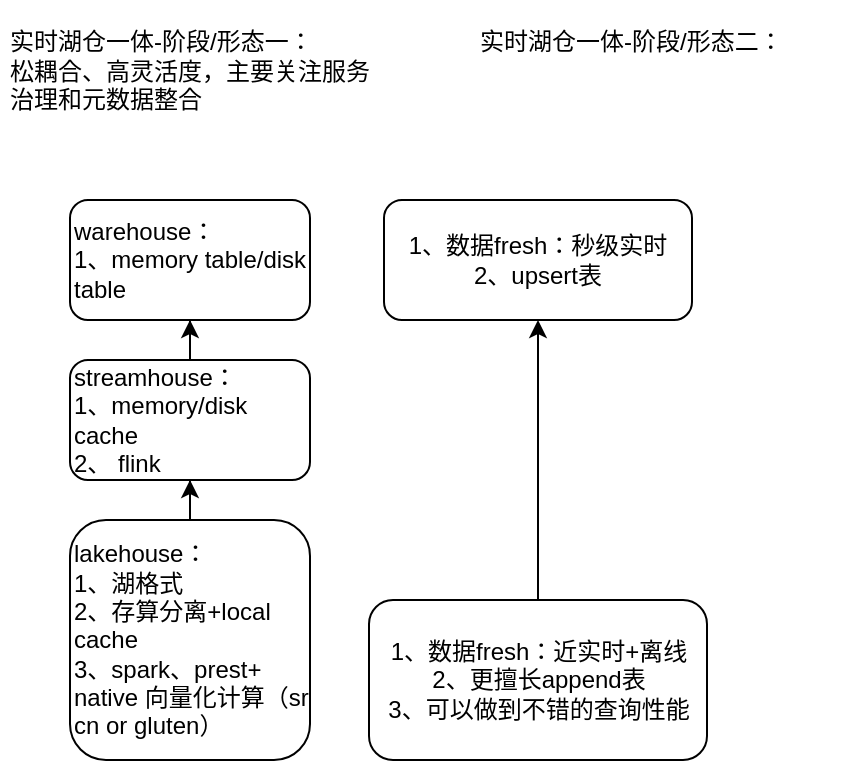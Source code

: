 <mxfile version="21.1.7" type="github">
  <diagram name="Page-1" id="tdsSamAIJly84Pqii09j">
    <mxGraphModel dx="772" dy="452" grid="1" gridSize="10" guides="1" tooltips="1" connect="1" arrows="1" fold="1" page="1" pageScale="1" pageWidth="827" pageHeight="1169" math="0" shadow="0">
      <root>
        <mxCell id="0" />
        <mxCell id="1" parent="0" />
        <mxCell id="t9ew9VlHhDujuSl9eibk-1" value="warehouse：&lt;br&gt;1、memory table/disk table" style="rounded=1;whiteSpace=wrap;html=1;align=left;" vertex="1" parent="1">
          <mxGeometry x="240" y="410" width="120" height="60" as="geometry" />
        </mxCell>
        <mxCell id="t9ew9VlHhDujuSl9eibk-11" style="edgeStyle=orthogonalEdgeStyle;rounded=0;orthogonalLoop=1;jettySize=auto;html=1;entryX=0.5;entryY=1;entryDx=0;entryDy=0;" edge="1" parent="1" source="t9ew9VlHhDujuSl9eibk-2" target="t9ew9VlHhDujuSl9eibk-7">
          <mxGeometry relative="1" as="geometry" />
        </mxCell>
        <mxCell id="t9ew9VlHhDujuSl9eibk-2" value="lakehouse：&lt;br&gt;1、湖格式&lt;br&gt;2、存算分离+local cache&lt;br&gt;3、spark、prest+ native 向量化计算（sr cn or gluten）" style="rounded=1;whiteSpace=wrap;html=1;align=left;" vertex="1" parent="1">
          <mxGeometry x="240" y="570" width="120" height="120" as="geometry" />
        </mxCell>
        <mxCell id="t9ew9VlHhDujuSl9eibk-3" value="&lt;br&gt;实时湖仓一体-阶段/形态一：&lt;br&gt;松耦合、高灵活度，主要关注服务治理和元数据整合" style="text;html=1;strokeColor=none;fillColor=none;spacing=5;spacingTop=-20;whiteSpace=wrap;overflow=hidden;rounded=0;" vertex="1" parent="1">
          <mxGeometry x="205" y="320" width="190" height="70" as="geometry" />
        </mxCell>
        <mxCell id="t9ew9VlHhDujuSl9eibk-6" value="&lt;br&gt;实时湖仓一体-阶段/形态二：&lt;br&gt;" style="text;html=1;strokeColor=none;fillColor=none;spacing=5;spacingTop=-20;whiteSpace=wrap;overflow=hidden;rounded=0;" vertex="1" parent="1">
          <mxGeometry x="440" y="320" width="190" height="70" as="geometry" />
        </mxCell>
        <mxCell id="t9ew9VlHhDujuSl9eibk-12" style="edgeStyle=orthogonalEdgeStyle;rounded=0;orthogonalLoop=1;jettySize=auto;html=1;entryX=0.5;entryY=1;entryDx=0;entryDy=0;" edge="1" parent="1" source="t9ew9VlHhDujuSl9eibk-7" target="t9ew9VlHhDujuSl9eibk-1">
          <mxGeometry relative="1" as="geometry" />
        </mxCell>
        <mxCell id="t9ew9VlHhDujuSl9eibk-7" value="streamhouse：&lt;br&gt;1、memory/disk cache&lt;br&gt;2、 flink" style="rounded=1;whiteSpace=wrap;html=1;align=left;" vertex="1" parent="1">
          <mxGeometry x="240" y="490" width="120" height="60" as="geometry" />
        </mxCell>
        <mxCell id="t9ew9VlHhDujuSl9eibk-10" style="edgeStyle=orthogonalEdgeStyle;rounded=0;orthogonalLoop=1;jettySize=auto;html=1;entryX=0.5;entryY=1;entryDx=0;entryDy=0;" edge="1" parent="1" source="t9ew9VlHhDujuSl9eibk-8" target="t9ew9VlHhDujuSl9eibk-9">
          <mxGeometry relative="1" as="geometry" />
        </mxCell>
        <mxCell id="t9ew9VlHhDujuSl9eibk-8" value="1、数据fresh：近实时+离线&lt;br&gt;2、更擅长append表&lt;br&gt;3、可以做到不错的查询性能" style="rounded=1;whiteSpace=wrap;html=1;" vertex="1" parent="1">
          <mxGeometry x="389.5" y="610" width="169" height="80" as="geometry" />
        </mxCell>
        <mxCell id="t9ew9VlHhDujuSl9eibk-9" value="1、数据fresh：秒级实时&lt;br&gt;2、upsert表" style="rounded=1;whiteSpace=wrap;html=1;" vertex="1" parent="1">
          <mxGeometry x="397" y="410" width="154" height="60" as="geometry" />
        </mxCell>
      </root>
    </mxGraphModel>
  </diagram>
</mxfile>
